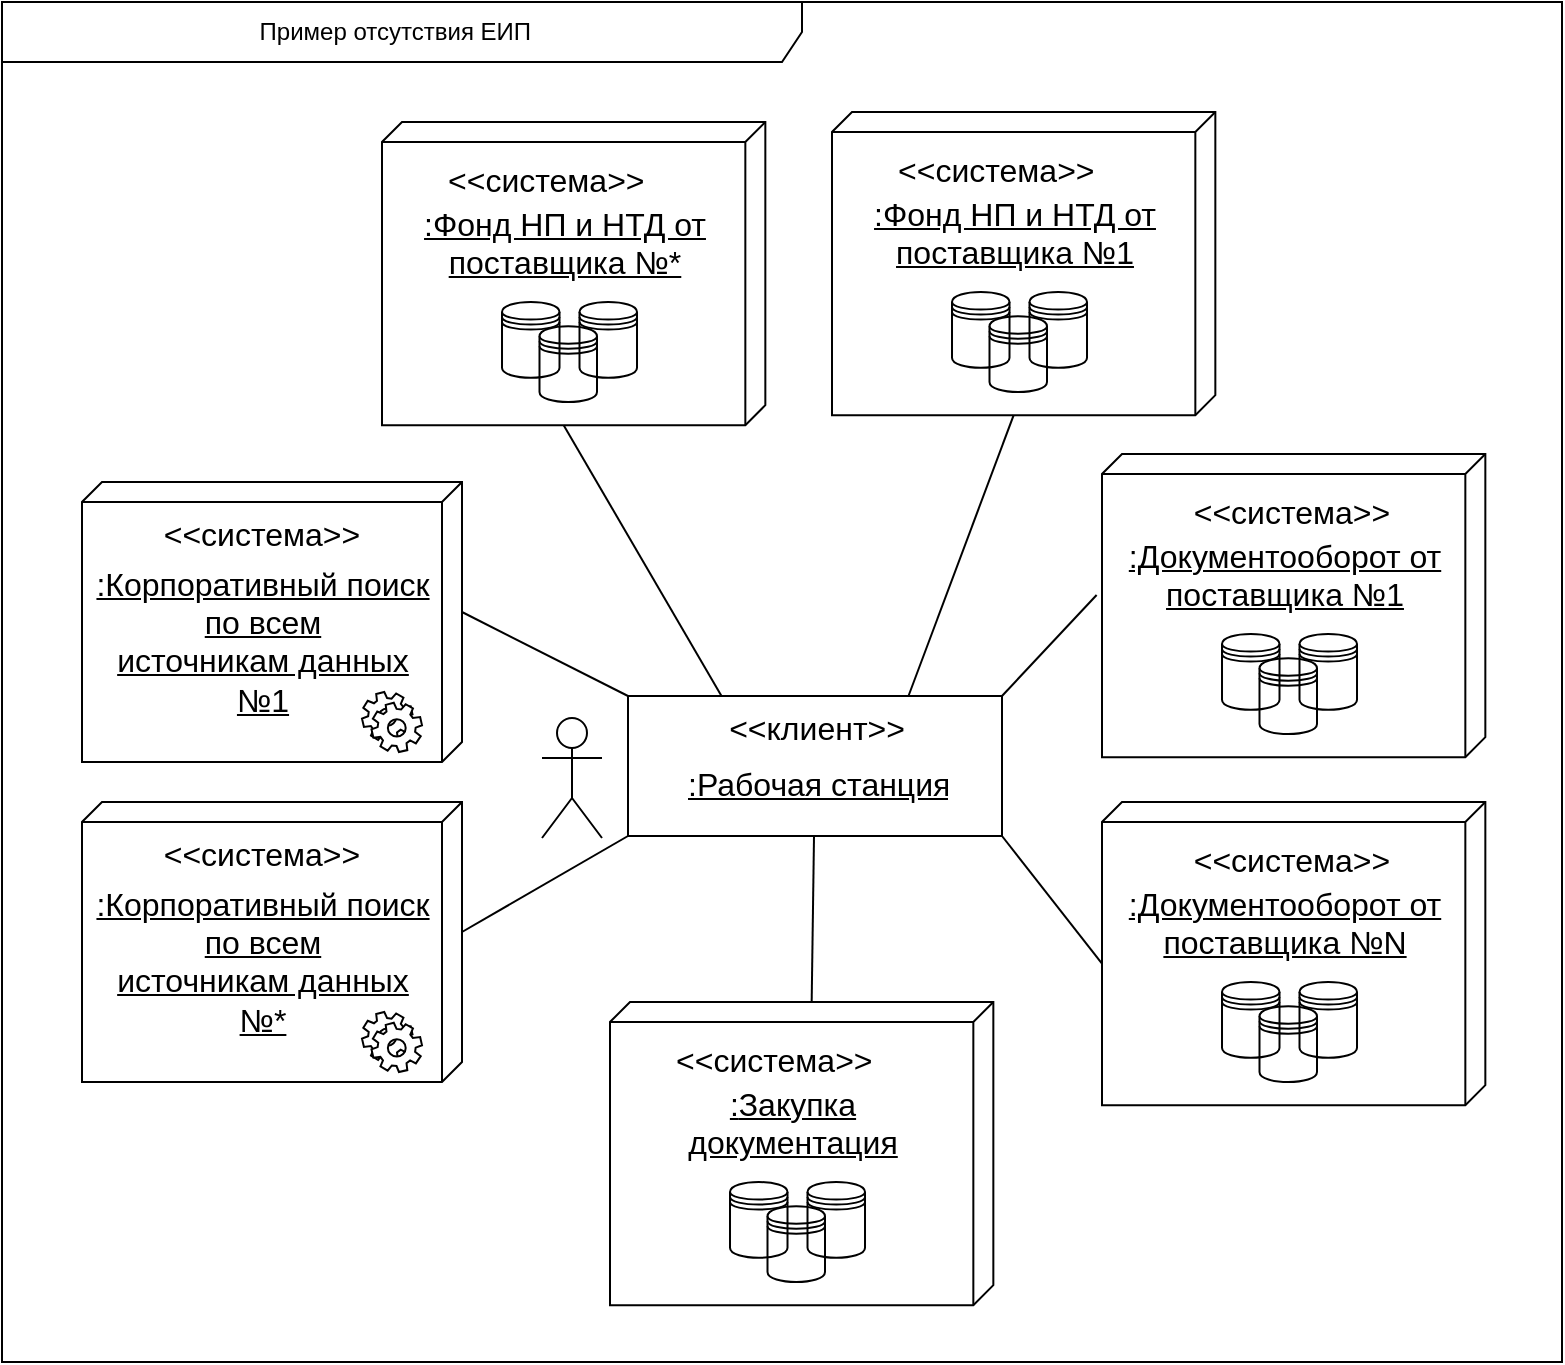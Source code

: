 <mxfile version="14.1.8" type="device"><diagram name="Page-1" id="e7e014a7-5840-1c2e-5031-d8a46d1fe8dd"><mxGraphModel dx="1551" dy="2803" grid="1" gridSize="10" guides="1" tooltips="1" connect="1" arrows="1" fold="1" page="1" pageScale="1" pageWidth="1169" pageHeight="826" background="none" math="0" shadow="0"><root><mxCell id="0"/><mxCell id="1" parent="0"/><mxCell id="31887JfQ04T_51z_vyh9-60" value="" style="group;fillColor=#ffffff;" parent="1" vertex="1" connectable="0"><mxGeometry x="440" y="-632" width="230" height="70" as="geometry"/></mxCell><mxCell id="31887JfQ04T_51z_vyh9-44" value="Actor" style="shape=umlActor;verticalLabelPosition=bottom;verticalAlign=top;html=1;noLabel=1;fontColor=none;" parent="31887JfQ04T_51z_vyh9-60" vertex="1"><mxGeometry y="10" width="30" height="60" as="geometry"/></mxCell><mxCell id="31887JfQ04T_51z_vyh9-54" value="&amp;lt;&amp;lt;клиент&amp;gt;&amp;gt;" style="html=1;labelBackgroundColor=none;fillColor=none;fontSize=16;fontColor=none;verticalAlign=top;" parent="31887JfQ04T_51z_vyh9-60" vertex="1"><mxGeometry x="43" y="-1" width="187" height="70" as="geometry"/></mxCell><mxCell id="31887JfQ04T_51z_vyh9-59" value="&lt;u&gt;:Рабочая станция&lt;/u&gt;" style="text;strokeColor=none;fillColor=none;align=left;verticalAlign=top;spacingLeft=4;spacingRight=4;overflow=hidden;rotatable=0;points=[[0,0.5],[1,0.5]];portConstraint=eastwest;labelBackgroundColor=none;fontSize=16;fontColor=none;html=1;" parent="31887JfQ04T_51z_vyh9-60" vertex="1"><mxGeometry x="66.5" y="27" width="140" height="26" as="geometry"/></mxCell><mxCell id="31887JfQ04T_51z_vyh9-67" value="Пример отсутствия ЕИП&amp;nbsp;&amp;nbsp;" style="shape=umlFrame;whiteSpace=wrap;html=1;width=400;height=30;" parent="1" vertex="1"><mxGeometry x="170" y="-980" width="780" height="680" as="geometry"/></mxCell><mxCell id="31887JfQ04T_51z_vyh9-131" value="" style="group;fillColor=#ffffff;" parent="1" vertex="1" connectable="0"><mxGeometry x="720.0" y="-754" width="191.667" height="151.579" as="geometry"/></mxCell><mxCell id="31887JfQ04T_51z_vyh9-132" value="&lt;span&gt;:Документооборот&amp;nbsp;от&lt;/span&gt;&lt;div&gt;поставщика №1&lt;/div&gt;" style="verticalAlign=top;align=center;spacingTop=35;spacingLeft=2;spacingRight=12;shape=cube;size=10;direction=south;fontStyle=4;html=1;labelBackgroundColor=none;fillColor=none;fontSize=16;fontColor=none;" parent="31887JfQ04T_51z_vyh9-131" vertex="1"><mxGeometry width="191.667" height="151.579" as="geometry"/></mxCell><mxCell id="31887JfQ04T_51z_vyh9-133" value="&lt;span&gt;&amp;lt;&amp;lt;система&amp;gt;&amp;gt;&lt;/span&gt;" style="text;whiteSpace=wrap;html=1;fontSize=16;fontColor=none;align=center;" parent="31887JfQ04T_51z_vyh9-131" vertex="1"><mxGeometry x="10" y="12.86" width="170" height="38.57" as="geometry"/></mxCell><mxCell id="31887JfQ04T_51z_vyh9-134" value="" style="group" parent="31887JfQ04T_51z_vyh9-131" vertex="1" connectable="0"><mxGeometry x="60.005" y="90.001" width="67.5" height="49.991" as="geometry"/></mxCell><mxCell id="31887JfQ04T_51z_vyh9-135" value="" style="shape=datastore;whiteSpace=wrap;html=1;labelBackgroundColor=none;fillColor=none;fontSize=16;fontColor=none;align=center;" parent="31887JfQ04T_51z_vyh9-134" vertex="1"><mxGeometry x="18.743" y="12.096" width="28.75" height="37.895" as="geometry"/></mxCell><mxCell id="31887JfQ04T_51z_vyh9-136" value="" style="shape=datastore;whiteSpace=wrap;html=1;labelBackgroundColor=none;fillColor=none;fontSize=16;fontColor=none;align=center;" parent="31887JfQ04T_51z_vyh9-134" vertex="1"><mxGeometry x="38.75" y="1.137e-13" width="28.75" height="37.895" as="geometry"/></mxCell><mxCell id="31887JfQ04T_51z_vyh9-137" value="" style="shape=datastore;whiteSpace=wrap;html=1;labelBackgroundColor=none;fillColor=none;fontSize=16;fontColor=none;align=center;" parent="31887JfQ04T_51z_vyh9-134" vertex="1"><mxGeometry width="28.75" height="37.895" as="geometry"/></mxCell><mxCell id="njX6X8z2vbmZvTzID7IL-1" value="" style="group;fillColor=#ffffff;" vertex="1" connectable="0" parent="1"><mxGeometry x="720.0" y="-580" width="191.667" height="151.579" as="geometry"/></mxCell><mxCell id="njX6X8z2vbmZvTzID7IL-2" value="&lt;span&gt;:Документооборот&amp;nbsp;от&lt;/span&gt;&lt;div&gt;поставщика №N&lt;/div&gt;" style="verticalAlign=top;align=center;spacingTop=35;spacingLeft=2;spacingRight=12;shape=cube;size=10;direction=south;fontStyle=4;html=1;labelBackgroundColor=none;fillColor=none;fontSize=16;fontColor=none;" vertex="1" parent="njX6X8z2vbmZvTzID7IL-1"><mxGeometry width="191.667" height="151.579" as="geometry"/></mxCell><mxCell id="njX6X8z2vbmZvTzID7IL-3" value="&lt;span&gt;&amp;lt;&amp;lt;система&amp;gt;&amp;gt;&lt;/span&gt;" style="text;whiteSpace=wrap;html=1;fontSize=16;fontColor=none;align=center;" vertex="1" parent="njX6X8z2vbmZvTzID7IL-1"><mxGeometry x="10" y="12.86" width="170" height="38.57" as="geometry"/></mxCell><mxCell id="njX6X8z2vbmZvTzID7IL-4" value="" style="group" vertex="1" connectable="0" parent="njX6X8z2vbmZvTzID7IL-1"><mxGeometry x="60.005" y="90.001" width="67.5" height="49.991" as="geometry"/></mxCell><mxCell id="njX6X8z2vbmZvTzID7IL-5" value="" style="shape=datastore;whiteSpace=wrap;html=1;labelBackgroundColor=none;fillColor=none;fontSize=16;fontColor=none;align=center;" vertex="1" parent="njX6X8z2vbmZvTzID7IL-4"><mxGeometry x="18.743" y="12.096" width="28.75" height="37.895" as="geometry"/></mxCell><mxCell id="njX6X8z2vbmZvTzID7IL-6" value="" style="shape=datastore;whiteSpace=wrap;html=1;labelBackgroundColor=none;fillColor=none;fontSize=16;fontColor=none;align=center;" vertex="1" parent="njX6X8z2vbmZvTzID7IL-4"><mxGeometry x="38.75" y="1.137e-13" width="28.75" height="37.895" as="geometry"/></mxCell><mxCell id="njX6X8z2vbmZvTzID7IL-7" value="" style="shape=datastore;whiteSpace=wrap;html=1;labelBackgroundColor=none;fillColor=none;fontSize=16;fontColor=none;align=center;" vertex="1" parent="njX6X8z2vbmZvTzID7IL-4"><mxGeometry width="28.75" height="37.895" as="geometry"/></mxCell><mxCell id="njX6X8z2vbmZvTzID7IL-8" value="" style="group;fillColor=#ffffff;" vertex="1" connectable="0" parent="1"><mxGeometry x="474.0" y="-480" width="191.667" height="151.579" as="geometry"/></mxCell><mxCell id="njX6X8z2vbmZvTzID7IL-9" value="&lt;span&gt;:&lt;/span&gt;Закупка&lt;br&gt;документация" style="verticalAlign=top;align=center;spacingTop=35;spacingLeft=2;spacingRight=12;shape=cube;size=10;direction=south;fontStyle=4;html=1;labelBackgroundColor=none;fillColor=none;fontSize=16;fontColor=none;" vertex="1" parent="njX6X8z2vbmZvTzID7IL-8"><mxGeometry width="191.667" height="151.579" as="geometry"/></mxCell><mxCell id="njX6X8z2vbmZvTzID7IL-10" value="&lt;span&gt;&amp;lt;&amp;lt;система&amp;gt;&amp;gt;&lt;/span&gt;" style="text;whiteSpace=wrap;html=1;fontSize=16;fontColor=none;" vertex="1" parent="njX6X8z2vbmZvTzID7IL-8"><mxGeometry x="30.68" y="12.86" width="130.31" height="38.57" as="geometry"/></mxCell><mxCell id="njX6X8z2vbmZvTzID7IL-11" value="" style="group" vertex="1" connectable="0" parent="njX6X8z2vbmZvTzID7IL-8"><mxGeometry x="60.005" y="90.001" width="67.5" height="49.991" as="geometry"/></mxCell><mxCell id="njX6X8z2vbmZvTzID7IL-12" value="" style="shape=datastore;whiteSpace=wrap;html=1;labelBackgroundColor=none;fillColor=none;fontSize=16;fontColor=none;align=center;" vertex="1" parent="njX6X8z2vbmZvTzID7IL-11"><mxGeometry x="18.743" y="12.096" width="28.75" height="37.895" as="geometry"/></mxCell><mxCell id="njX6X8z2vbmZvTzID7IL-13" value="" style="shape=datastore;whiteSpace=wrap;html=1;labelBackgroundColor=none;fillColor=none;fontSize=16;fontColor=none;align=center;" vertex="1" parent="njX6X8z2vbmZvTzID7IL-11"><mxGeometry x="38.75" y="1.137e-13" width="28.75" height="37.895" as="geometry"/></mxCell><mxCell id="njX6X8z2vbmZvTzID7IL-14" value="" style="shape=datastore;whiteSpace=wrap;html=1;labelBackgroundColor=none;fillColor=none;fontSize=16;fontColor=none;align=center;" vertex="1" parent="njX6X8z2vbmZvTzID7IL-11"><mxGeometry width="28.75" height="37.895" as="geometry"/></mxCell><mxCell id="njX6X8z2vbmZvTzID7IL-22" value="" style="group;labelBackgroundColor=#ffffff;fillColor=#ffffff;" vertex="1" connectable="0" parent="1"><mxGeometry x="360.0" y="-920" width="191.667" height="151.579" as="geometry"/></mxCell><mxCell id="njX6X8z2vbmZvTzID7IL-23" value="&lt;span&gt;:Фонд НП и НТД от&lt;/span&gt;&lt;div&gt;поставщика №*&lt;/div&gt;" style="verticalAlign=top;align=center;spacingTop=35;spacingLeft=2;spacingRight=12;shape=cube;size=10;direction=south;fontStyle=4;html=1;labelBackgroundColor=none;fillColor=none;fontSize=16;fontColor=none;" vertex="1" parent="njX6X8z2vbmZvTzID7IL-22"><mxGeometry width="191.667" height="151.579" as="geometry"/></mxCell><mxCell id="njX6X8z2vbmZvTzID7IL-24" value="&lt;span&gt;&amp;lt;&amp;lt;система&amp;gt;&amp;gt;&lt;/span&gt;" style="text;whiteSpace=wrap;html=1;fontSize=16;fontColor=none;" vertex="1" parent="njX6X8z2vbmZvTzID7IL-22"><mxGeometry x="30.68" y="12.86" width="130.31" height="38.57" as="geometry"/></mxCell><mxCell id="njX6X8z2vbmZvTzID7IL-25" value="" style="group" vertex="1" connectable="0" parent="njX6X8z2vbmZvTzID7IL-22"><mxGeometry x="60.005" y="90.001" width="67.5" height="49.991" as="geometry"/></mxCell><mxCell id="njX6X8z2vbmZvTzID7IL-26" value="" style="shape=datastore;whiteSpace=wrap;html=1;labelBackgroundColor=none;fillColor=none;fontSize=16;fontColor=none;align=center;" vertex="1" parent="njX6X8z2vbmZvTzID7IL-25"><mxGeometry x="18.743" y="12.096" width="28.75" height="37.895" as="geometry"/></mxCell><mxCell id="njX6X8z2vbmZvTzID7IL-27" value="" style="shape=datastore;whiteSpace=wrap;html=1;labelBackgroundColor=none;fillColor=none;fontSize=16;fontColor=none;align=center;" vertex="1" parent="njX6X8z2vbmZvTzID7IL-25"><mxGeometry x="38.75" y="1.137e-13" width="28.75" height="37.895" as="geometry"/></mxCell><mxCell id="njX6X8z2vbmZvTzID7IL-28" value="" style="shape=datastore;whiteSpace=wrap;html=1;labelBackgroundColor=none;fillColor=none;fontSize=16;fontColor=none;align=center;" vertex="1" parent="njX6X8z2vbmZvTzID7IL-25"><mxGeometry width="28.75" height="37.895" as="geometry"/></mxCell><mxCell id="njX6X8z2vbmZvTzID7IL-29" value="" style="group;fillColor=#ffffff;" vertex="1" connectable="0" parent="1"><mxGeometry x="210" y="-740" width="190" height="140" as="geometry"/></mxCell><mxCell id="njX6X8z2vbmZvTzID7IL-30" value=":Корпоративный поиск&lt;br&gt;по всем&lt;br&gt;источникам данных&lt;br&gt;№1" style="verticalAlign=top;align=center;spacingTop=35;spacingLeft=2;spacingRight=12;shape=cube;size=10;direction=south;fontStyle=4;html=1;labelBackgroundColor=none;fillColor=none;fontSize=16;fontColor=none;" vertex="1" parent="njX6X8z2vbmZvTzID7IL-29"><mxGeometry width="190" height="140" as="geometry"/></mxCell><mxCell id="njX6X8z2vbmZvTzID7IL-31" value="&lt;span&gt;&amp;lt;&amp;lt;система&amp;gt;&amp;gt;&lt;/span&gt;" style="text;whiteSpace=wrap;html=1;fontSize=16;fontColor=none;align=center;" vertex="1" parent="njX6X8z2vbmZvTzID7IL-29"><mxGeometry x="10" y="10" width="160" height="30" as="geometry"/></mxCell><mxCell id="njX6X8z2vbmZvTzID7IL-32" value="" style="shape=mxgraph.bpmn.service_task;html=1;outlineConnect=0;align=center;" vertex="1" parent="njX6X8z2vbmZvTzID7IL-29"><mxGeometry x="140" y="105" width="30" height="30" as="geometry"/></mxCell><mxCell id="njX6X8z2vbmZvTzID7IL-33" value="" style="group;fillColor=#ffffff;" vertex="1" connectable="0" parent="1"><mxGeometry x="210" y="-580" width="190" height="140" as="geometry"/></mxCell><mxCell id="njX6X8z2vbmZvTzID7IL-34" value=":Корпоративный поиск&lt;br&gt;по всем&lt;br&gt;источникам данных&lt;br&gt;№*" style="verticalAlign=top;align=center;spacingTop=35;spacingLeft=2;spacingRight=12;shape=cube;size=10;direction=south;fontStyle=4;html=1;labelBackgroundColor=none;fillColor=none;fontSize=16;fontColor=none;" vertex="1" parent="njX6X8z2vbmZvTzID7IL-33"><mxGeometry width="190" height="140" as="geometry"/></mxCell><mxCell id="njX6X8z2vbmZvTzID7IL-35" value="&lt;span&gt;&amp;lt;&amp;lt;система&amp;gt;&amp;gt;&lt;/span&gt;" style="text;whiteSpace=wrap;html=1;fontSize=16;fontColor=none;align=center;" vertex="1" parent="njX6X8z2vbmZvTzID7IL-33"><mxGeometry x="10" y="10" width="160" height="30" as="geometry"/></mxCell><mxCell id="njX6X8z2vbmZvTzID7IL-36" value="" style="shape=mxgraph.bpmn.service_task;html=1;outlineConnect=0;align=center;" vertex="1" parent="njX6X8z2vbmZvTzID7IL-33"><mxGeometry x="140" y="105" width="30" height="30" as="geometry"/></mxCell><mxCell id="njX6X8z2vbmZvTzID7IL-37" value="" style="group;labelBackgroundColor=#FFFFFF;fillColor=#ffffff;" vertex="1" connectable="0" parent="1"><mxGeometry x="585.0" y="-925" width="191.667" height="151.579" as="geometry"/></mxCell><mxCell id="njX6X8z2vbmZvTzID7IL-38" value="&lt;span&gt;:Фонд НП и НТД от&lt;/span&gt;&lt;div&gt;поставщика №1&lt;/div&gt;" style="verticalAlign=top;align=center;spacingTop=35;spacingLeft=2;spacingRight=12;shape=cube;size=10;direction=south;fontStyle=4;html=1;labelBackgroundColor=none;fillColor=none;fontSize=16;fontColor=none;" vertex="1" parent="njX6X8z2vbmZvTzID7IL-37"><mxGeometry width="191.667" height="151.579" as="geometry"/></mxCell><mxCell id="njX6X8z2vbmZvTzID7IL-39" value="&lt;span&gt;&amp;lt;&amp;lt;система&amp;gt;&amp;gt;&lt;/span&gt;" style="text;whiteSpace=wrap;html=1;fontSize=16;fontColor=none;" vertex="1" parent="njX6X8z2vbmZvTzID7IL-37"><mxGeometry x="30.68" y="12.86" width="130.31" height="38.57" as="geometry"/></mxCell><mxCell id="njX6X8z2vbmZvTzID7IL-40" value="" style="group" vertex="1" connectable="0" parent="njX6X8z2vbmZvTzID7IL-37"><mxGeometry x="60.005" y="90.001" width="67.5" height="49.991" as="geometry"/></mxCell><mxCell id="njX6X8z2vbmZvTzID7IL-41" value="" style="shape=datastore;whiteSpace=wrap;html=1;labelBackgroundColor=none;fillColor=none;fontSize=16;fontColor=none;align=center;" vertex="1" parent="njX6X8z2vbmZvTzID7IL-40"><mxGeometry x="18.743" y="12.096" width="28.75" height="37.895" as="geometry"/></mxCell><mxCell id="njX6X8z2vbmZvTzID7IL-42" value="" style="shape=datastore;whiteSpace=wrap;html=1;labelBackgroundColor=none;fillColor=none;fontSize=16;fontColor=none;align=center;" vertex="1" parent="njX6X8z2vbmZvTzID7IL-40"><mxGeometry x="38.75" y="1.137e-13" width="28.75" height="37.895" as="geometry"/></mxCell><mxCell id="njX6X8z2vbmZvTzID7IL-43" value="" style="shape=datastore;whiteSpace=wrap;html=1;labelBackgroundColor=none;fillColor=none;fontSize=16;fontColor=none;align=center;" vertex="1" parent="njX6X8z2vbmZvTzID7IL-40"><mxGeometry width="28.75" height="37.895" as="geometry"/></mxCell><mxCell id="njX6X8z2vbmZvTzID7IL-44" value="" style="endArrow=none;html=1;exitX=0;exitY=0;exitDx=0;exitDy=0;entryX=0;entryY=0;entryDx=65;entryDy=0;entryPerimeter=0;" edge="1" parent="1" source="31887JfQ04T_51z_vyh9-54" target="njX6X8z2vbmZvTzID7IL-30"><mxGeometry width="50" height="50" relative="1" as="geometry"><mxPoint x="470" y="-260" as="sourcePoint"/><mxPoint x="290" y="-320" as="targetPoint"/></mxGeometry></mxCell><mxCell id="njX6X8z2vbmZvTzID7IL-45" value="" style="endArrow=none;html=1;entryX=0;entryY=0;entryDx=0;entryDy=90.833;entryPerimeter=0;" edge="1" parent="1" source="31887JfQ04T_51z_vyh9-54" target="njX6X8z2vbmZvTzID7IL-9"><mxGeometry width="50" height="50" relative="1" as="geometry"><mxPoint x="480.0" y="-250" as="sourcePoint"/><mxPoint x="573" y="-482" as="targetPoint"/></mxGeometry></mxCell><mxCell id="njX6X8z2vbmZvTzID7IL-46" value="" style="endArrow=none;html=1;entryX=0.25;entryY=0;entryDx=0;entryDy=0;exitX=0;exitY=0;exitDx=151.579;exitDy=100.833;exitPerimeter=0;" edge="1" parent="1" source="njX6X8z2vbmZvTzID7IL-23" target="31887JfQ04T_51z_vyh9-54"><mxGeometry width="50" height="50" relative="1" as="geometry"><mxPoint x="480" y="-250" as="sourcePoint"/><mxPoint x="300" y="-310" as="targetPoint"/></mxGeometry></mxCell><mxCell id="njX6X8z2vbmZvTzID7IL-47" value="" style="endArrow=none;html=1;exitX=0;exitY=0;exitDx=151.579;exitDy=100.833;exitPerimeter=0;entryX=0.75;entryY=0;entryDx=0;entryDy=0;" edge="1" parent="1" source="njX6X8z2vbmZvTzID7IL-38" target="31887JfQ04T_51z_vyh9-54"><mxGeometry width="50" height="50" relative="1" as="geometry"><mxPoint x="480" y="-250" as="sourcePoint"/><mxPoint x="300" y="-310" as="targetPoint"/></mxGeometry></mxCell><mxCell id="njX6X8z2vbmZvTzID7IL-48" value="" style="endArrow=none;html=1;exitX=0;exitY=0;exitDx=80.789;exitDy=191.667;exitPerimeter=0;entryX=1;entryY=1;entryDx=0;entryDy=0;" edge="1" parent="1" source="njX6X8z2vbmZvTzID7IL-2" target="31887JfQ04T_51z_vyh9-54"><mxGeometry width="50" height="50" relative="1" as="geometry"><mxPoint x="480" y="-250" as="sourcePoint"/><mxPoint x="300" y="-310" as="targetPoint"/></mxGeometry></mxCell><mxCell id="njX6X8z2vbmZvTzID7IL-49" value="" style="endArrow=none;html=1;exitX=0.465;exitY=1.014;exitDx=0;exitDy=0;exitPerimeter=0;entryX=1;entryY=0;entryDx=0;entryDy=0;" edge="1" parent="1" source="31887JfQ04T_51z_vyh9-132" target="31887JfQ04T_51z_vyh9-54"><mxGeometry width="50" height="50" relative="1" as="geometry"><mxPoint x="480" y="-250" as="sourcePoint"/><mxPoint x="300" y="-310" as="targetPoint"/></mxGeometry></mxCell><mxCell id="njX6X8z2vbmZvTzID7IL-50" value="" style="endArrow=none;html=1;exitX=0;exitY=1;exitDx=0;exitDy=0;entryX=0;entryY=0;entryDx=65;entryDy=0;entryPerimeter=0;" edge="1" parent="1" source="31887JfQ04T_51z_vyh9-54" target="njX6X8z2vbmZvTzID7IL-34"><mxGeometry width="50" height="50" relative="1" as="geometry"><mxPoint x="480" y="-250" as="sourcePoint"/><mxPoint x="300" y="-310" as="targetPoint"/></mxGeometry></mxCell></root></mxGraphModel></diagram></mxfile>